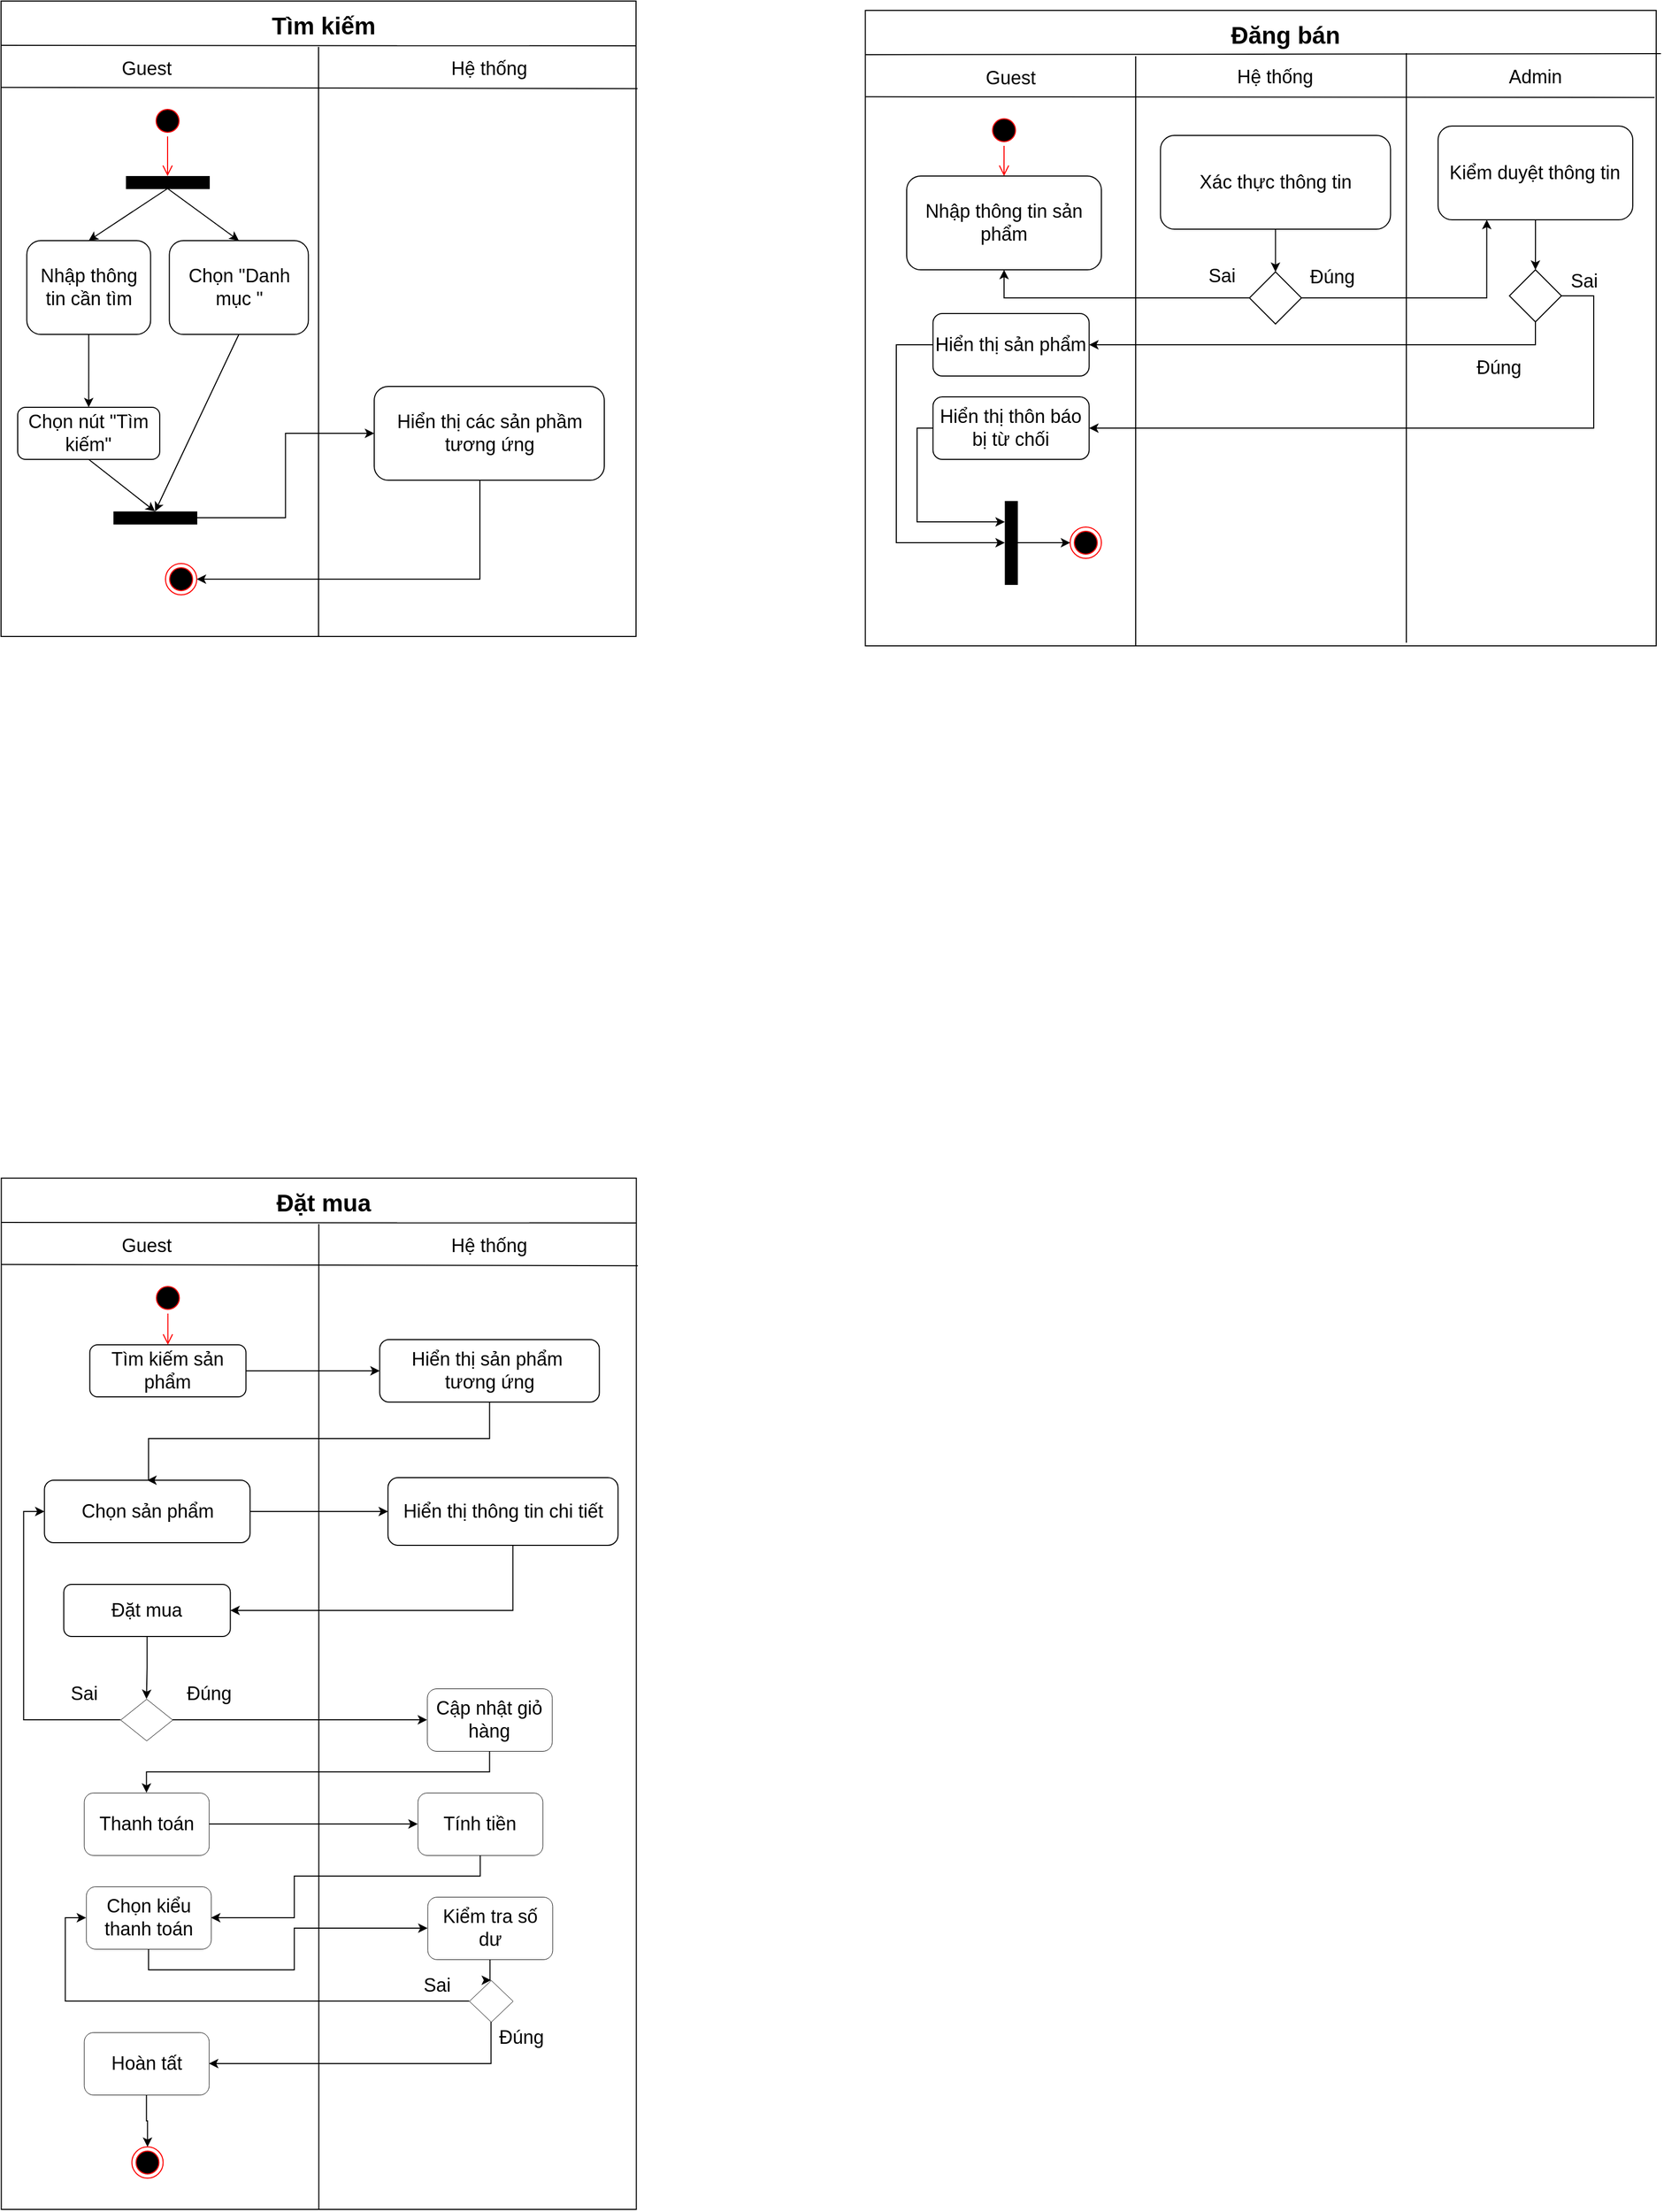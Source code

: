 <mxfile version="17.2.4" type="device"><diagram id="Q247NM7sKYMoPxHbzISl" name="Page-1"><mxGraphModel dx="3910" dy="2735" grid="1" gridSize="10" guides="1" tooltips="1" connect="1" arrows="1" fold="1" page="1" pageScale="1" pageWidth="850" pageHeight="1100" math="0" shadow="0"><root><mxCell id="0"/><mxCell id="1" parent="0"/><mxCell id="Nvc-MrT4P0WzmlbFq8-g-5" value="" style="rounded=0;whiteSpace=wrap;html=1;" parent="1" vertex="1"><mxGeometry x="100" y="30" width="610" height="610" as="geometry"/></mxCell><mxCell id="Nvc-MrT4P0WzmlbFq8-g-6" value="" style="endArrow=none;html=1;rounded=0;exitX=-0.007;exitY=0.091;exitDx=0;exitDy=0;exitPerimeter=0;" parent="1" edge="1"><mxGeometry width="50" height="50" relative="1" as="geometry"><mxPoint x="99.73" y="72.51" as="sourcePoint"/><mxPoint x="710" y="73" as="targetPoint"/></mxGeometry></mxCell><mxCell id="Nvc-MrT4P0WzmlbFq8-g-9" value="&lt;b style=&quot;font-size: 23px;&quot;&gt;&lt;font style=&quot;font-size: 23px;&quot;&gt;Tìm kiếm&lt;/font&gt;&lt;/b&gt;" style="text;html=1;strokeColor=none;fillColor=none;align=center;verticalAlign=middle;whiteSpace=wrap;rounded=0;fontSize=23;" parent="1" vertex="1"><mxGeometry x="320" y="39" width="180" height="30" as="geometry"/></mxCell><mxCell id="Nvc-MrT4P0WzmlbFq8-g-10" value="" style="endArrow=none;html=1;rounded=0;fontSize=18;" parent="1" edge="1"><mxGeometry width="50" height="50" relative="1" as="geometry"><mxPoint x="405" y="640" as="sourcePoint"/><mxPoint x="405" y="74" as="targetPoint"/></mxGeometry></mxCell><mxCell id="Nvc-MrT4P0WzmlbFq8-g-11" value="" style="endArrow=none;html=1;rounded=0;fontSize=18;exitX=0.002;exitY=0.149;exitDx=0;exitDy=0;exitPerimeter=0;entryX=1.004;entryY=0.151;entryDx=0;entryDy=0;entryPerimeter=0;" parent="1" edge="1"><mxGeometry width="50" height="50" relative="1" as="geometry"><mxPoint x="100.22" y="112.89" as="sourcePoint"/><mxPoint x="711.44" y="114.11" as="targetPoint"/></mxGeometry></mxCell><mxCell id="Nvc-MrT4P0WzmlbFq8-g-12" value="Guest" style="text;html=1;strokeColor=none;fillColor=none;align=center;verticalAlign=middle;whiteSpace=wrap;rounded=0;fontSize=18;" parent="1" vertex="1"><mxGeometry x="210" y="80" width="60" height="30" as="geometry"/></mxCell><mxCell id="Nvc-MrT4P0WzmlbFq8-g-14" value="Hệ thống" style="text;html=1;strokeColor=none;fillColor=none;align=center;verticalAlign=middle;whiteSpace=wrap;rounded=0;fontSize=18;" parent="1" vertex="1"><mxGeometry x="489" y="80" width="160" height="30" as="geometry"/></mxCell><mxCell id="Nvc-MrT4P0WzmlbFq8-g-36" style="edgeStyle=orthogonalEdgeStyle;rounded=0;orthogonalLoop=1;jettySize=auto;html=1;entryX=0.5;entryY=0;entryDx=0;entryDy=0;fontSize=16;" parent="1" source="Nvc-MrT4P0WzmlbFq8-g-17" target="Nvc-MrT4P0WzmlbFq8-g-20" edge="1"><mxGeometry relative="1" as="geometry"/></mxCell><mxCell id="Nvc-MrT4P0WzmlbFq8-g-17" value="Nhập thông tin cần tìm" style="rounded=1;whiteSpace=wrap;html=1;fontSize=18;" parent="1" vertex="1"><mxGeometry x="124.75" y="260" width="118.94" height="90" as="geometry"/></mxCell><mxCell id="Nvc-MrT4P0WzmlbFq8-g-20" value="Chọn nút &quot;Tìm kiếm&quot;" style="rounded=1;whiteSpace=wrap;html=1;fontSize=18;" parent="1" vertex="1"><mxGeometry x="116" y="420" width="136.44" height="50" as="geometry"/></mxCell><mxCell id="Nvc-MrT4P0WzmlbFq8-g-22" value="" style="ellipse;html=1;shape=startState;fillColor=#000000;strokeColor=#ff0000;fontSize=18;" parent="1" vertex="1"><mxGeometry x="245" y="130" width="30" height="30" as="geometry"/></mxCell><mxCell id="Nvc-MrT4P0WzmlbFq8-g-23" value="" style="edgeStyle=orthogonalEdgeStyle;html=1;verticalAlign=bottom;endArrow=open;endSize=8;strokeColor=#ff0000;rounded=0;fontSize=18;entryX=0.5;entryY=0;entryDx=0;entryDy=0;" parent="1" source="Nvc-MrT4P0WzmlbFq8-g-22" target="Nvc-MrT4P0WzmlbFq8-g-70" edge="1"><mxGeometry relative="1" as="geometry"><mxPoint x="255" y="230" as="targetPoint"/></mxGeometry></mxCell><mxCell id="Nvc-MrT4P0WzmlbFq8-g-39" style="edgeStyle=orthogonalEdgeStyle;rounded=0;orthogonalLoop=1;jettySize=auto;html=1;entryX=1;entryY=0.5;entryDx=0;entryDy=0;fontSize=16;" parent="1" source="Nvc-MrT4P0WzmlbFq8-g-30" target="Nvc-MrT4P0WzmlbFq8-g-38" edge="1"><mxGeometry relative="1" as="geometry"><Array as="points"><mxPoint x="560" y="585"/></Array></mxGeometry></mxCell><mxCell id="Nvc-MrT4P0WzmlbFq8-g-30" value="Hiển thị các sản phầm tương ứng" style="rounded=1;whiteSpace=wrap;html=1;fontSize=18;" parent="1" vertex="1"><mxGeometry x="458.5" y="400" width="221" height="90" as="geometry"/></mxCell><mxCell id="Nvc-MrT4P0WzmlbFq8-g-38" value="" style="ellipse;html=1;shape=endState;fillColor=#000000;strokeColor=#ff0000;fontSize=16;" parent="1" vertex="1"><mxGeometry x="258" y="570" width="30" height="30" as="geometry"/></mxCell><mxCell id="Nvc-MrT4P0WzmlbFq8-g-40" value="" style="rounded=0;whiteSpace=wrap;html=1;" parent="1" vertex="1"><mxGeometry x="100.27" y="1160" width="610" height="990" as="geometry"/></mxCell><mxCell id="Nvc-MrT4P0WzmlbFq8-g-41" value="" style="endArrow=none;html=1;rounded=0;exitX=-0.007;exitY=0.091;exitDx=0;exitDy=0;exitPerimeter=0;" parent="1" edge="1"><mxGeometry width="50" height="50" relative="1" as="geometry"><mxPoint x="100.0" y="1202.51" as="sourcePoint"/><mxPoint x="710.27" y="1203" as="targetPoint"/></mxGeometry></mxCell><mxCell id="Nvc-MrT4P0WzmlbFq8-g-42" value="&lt;b&gt;Đặt mua&lt;/b&gt;" style="text;html=1;strokeColor=none;fillColor=none;align=center;verticalAlign=middle;whiteSpace=wrap;rounded=0;fontSize=23;" parent="1" vertex="1"><mxGeometry x="320.27" y="1169" width="180" height="30" as="geometry"/></mxCell><mxCell id="Nvc-MrT4P0WzmlbFq8-g-43" value="" style="endArrow=none;html=1;rounded=0;fontSize=18;exitX=0.5;exitY=1;exitDx=0;exitDy=0;" parent="1" source="Nvc-MrT4P0WzmlbFq8-g-40" edge="1"><mxGeometry width="50" height="50" relative="1" as="geometry"><mxPoint x="405.27" y="1770" as="sourcePoint"/><mxPoint x="405.27" y="1204" as="targetPoint"/></mxGeometry></mxCell><mxCell id="Nvc-MrT4P0WzmlbFq8-g-44" value="" style="endArrow=none;html=1;rounded=0;fontSize=18;exitX=0.002;exitY=0.149;exitDx=0;exitDy=0;exitPerimeter=0;entryX=1.004;entryY=0.151;entryDx=0;entryDy=0;entryPerimeter=0;" parent="1" edge="1"><mxGeometry width="50" height="50" relative="1" as="geometry"><mxPoint x="100.49" y="1242.89" as="sourcePoint"/><mxPoint x="711.71" y="1244.11" as="targetPoint"/></mxGeometry></mxCell><mxCell id="Nvc-MrT4P0WzmlbFq8-g-45" value="Guest" style="text;html=1;strokeColor=none;fillColor=none;align=center;verticalAlign=middle;whiteSpace=wrap;rounded=0;fontSize=18;" parent="1" vertex="1"><mxGeometry x="210.27" y="1210" width="60" height="30" as="geometry"/></mxCell><mxCell id="Nvc-MrT4P0WzmlbFq8-g-46" value="Hệ thống" style="text;html=1;strokeColor=none;fillColor=none;align=center;verticalAlign=middle;whiteSpace=wrap;rounded=0;fontSize=18;" parent="1" vertex="1"><mxGeometry x="489.27" y="1210" width="160" height="30" as="geometry"/></mxCell><mxCell id="Nvc-MrT4P0WzmlbFq8-g-62" style="edgeStyle=orthogonalEdgeStyle;rounded=0;orthogonalLoop=1;jettySize=auto;html=1;entryX=0;entryY=0.5;entryDx=0;entryDy=0;fontSize=18;" parent="1" source="Nvc-MrT4P0WzmlbFq8-g-50" target="Nvc-MrT4P0WzmlbFq8-g-60" edge="1"><mxGeometry relative="1" as="geometry"/></mxCell><mxCell id="Nvc-MrT4P0WzmlbFq8-g-50" value="Chọn sản phẩm" style="rounded=1;whiteSpace=wrap;html=1;fontSize=18;" parent="1" vertex="1"><mxGeometry x="141.71" y="1450" width="197.5" height="60" as="geometry"/></mxCell><mxCell id="Nvc-MrT4P0WzmlbFq8-g-51" style="edgeStyle=orthogonalEdgeStyle;rounded=0;orthogonalLoop=1;jettySize=auto;html=1;fontSize=18;" parent="1" source="Nvc-MrT4P0WzmlbFq8-g-52" target="Nvc-MrT4P0WzmlbFq8-g-54" edge="1"><mxGeometry relative="1" as="geometry"/></mxCell><mxCell id="Nvc-MrT4P0WzmlbFq8-g-52" value="Tìm kiếm sản phẩm" style="rounded=1;whiteSpace=wrap;html=1;fontSize=18;" parent="1" vertex="1"><mxGeometry x="185.27" y="1320" width="150" height="50" as="geometry"/></mxCell><mxCell id="Nvc-MrT4P0WzmlbFq8-g-53" style="edgeStyle=orthogonalEdgeStyle;rounded=0;orthogonalLoop=1;jettySize=auto;html=1;entryX=0.5;entryY=0;entryDx=0;entryDy=0;fontSize=18;" parent="1" source="Nvc-MrT4P0WzmlbFq8-g-54" target="Nvc-MrT4P0WzmlbFq8-g-50" edge="1"><mxGeometry relative="1" as="geometry"><Array as="points"><mxPoint x="569.71" y="1410"/><mxPoint x="241.71" y="1410"/><mxPoint x="241.71" y="1450"/></Array></mxGeometry></mxCell><mxCell id="Nvc-MrT4P0WzmlbFq8-g-54" value="Hiển thị sản phẩm&amp;nbsp;&lt;br style=&quot;font-size: 18px;&quot;&gt;tương ứng" style="rounded=1;whiteSpace=wrap;html=1;fontSize=18;" parent="1" vertex="1"><mxGeometry x="463.77" y="1315" width="211" height="60" as="geometry"/></mxCell><mxCell id="Nvc-MrT4P0WzmlbFq8-g-82" style="edgeStyle=orthogonalEdgeStyle;rounded=0;orthogonalLoop=1;jettySize=auto;html=1;entryX=0.5;entryY=0;entryDx=0;entryDy=0;fontSize=18;" parent="1" source="Nvc-MrT4P0WzmlbFq8-g-56" target="Nvc-MrT4P0WzmlbFq8-g-81" edge="1"><mxGeometry relative="1" as="geometry"/></mxCell><mxCell id="Nvc-MrT4P0WzmlbFq8-g-56" value="Đặt mua" style="rounded=1;whiteSpace=wrap;html=1;fontSize=18;" parent="1" vertex="1"><mxGeometry x="160.27" y="1550" width="160" height="50" as="geometry"/></mxCell><mxCell id="Nvc-MrT4P0WzmlbFq8-g-57" value="" style="ellipse;html=1;shape=startState;fillColor=#000000;strokeColor=#ff0000;fontSize=18;" parent="1" vertex="1"><mxGeometry x="245.27" y="1260" width="30" height="30" as="geometry"/></mxCell><mxCell id="Nvc-MrT4P0WzmlbFq8-g-58" value="" style="edgeStyle=orthogonalEdgeStyle;html=1;verticalAlign=bottom;endArrow=open;endSize=8;strokeColor=#ff0000;rounded=0;fontSize=18;entryX=0.5;entryY=0;entryDx=0;entryDy=0;" parent="1" source="Nvc-MrT4P0WzmlbFq8-g-57" target="Nvc-MrT4P0WzmlbFq8-g-52" edge="1"><mxGeometry relative="1" as="geometry"><mxPoint x="255.27" y="1360" as="targetPoint"/></mxGeometry></mxCell><mxCell id="Nvc-MrT4P0WzmlbFq8-g-79" style="edgeStyle=orthogonalEdgeStyle;rounded=0;orthogonalLoop=1;jettySize=auto;html=1;entryX=1;entryY=0.5;entryDx=0;entryDy=0;fontSize=18;" parent="1" source="Nvc-MrT4P0WzmlbFq8-g-60" target="Nvc-MrT4P0WzmlbFq8-g-56" edge="1"><mxGeometry relative="1" as="geometry"><Array as="points"><mxPoint x="591.71" y="1575"/></Array></mxGeometry></mxCell><mxCell id="Nvc-MrT4P0WzmlbFq8-g-60" value="Hiển thị thông tin chi tiết" style="rounded=1;whiteSpace=wrap;html=1;fontSize=18;" parent="1" vertex="1"><mxGeometry x="471.71" y="1447.5" width="221" height="65" as="geometry"/></mxCell><mxCell id="Nvc-MrT4P0WzmlbFq8-g-70" value="" style="rounded=0;whiteSpace=wrap;html=1;fontSize=28;fillColor=#000000;strokeWidth=0.5;" parent="1" vertex="1"><mxGeometry x="220" y="198" width="80" height="12" as="geometry"/></mxCell><mxCell id="Nvc-MrT4P0WzmlbFq8-g-18" value="Chọn &quot;Danh mục &quot;" style="rounded=1;whiteSpace=wrap;html=1;fontSize=18;" parent="1" vertex="1"><mxGeometry x="261.69" y="260" width="133.56" height="90" as="geometry"/></mxCell><mxCell id="Nvc-MrT4P0WzmlbFq8-g-72" value="" style="endArrow=classic;html=1;rounded=0;fontSize=28;exitX=0.5;exitY=1;exitDx=0;exitDy=0;entryX=0.5;entryY=0;entryDx=0;entryDy=0;" parent="1" source="Nvc-MrT4P0WzmlbFq8-g-70" target="Nvc-MrT4P0WzmlbFq8-g-17" edge="1"><mxGeometry width="50" height="50" relative="1" as="geometry"><mxPoint x="370" y="270" as="sourcePoint"/><mxPoint x="420" y="220" as="targetPoint"/></mxGeometry></mxCell><mxCell id="Nvc-MrT4P0WzmlbFq8-g-73" value="" style="endArrow=classic;html=1;rounded=0;fontSize=28;exitX=0.5;exitY=1;exitDx=0;exitDy=0;entryX=0.5;entryY=0;entryDx=0;entryDy=0;" parent="1" source="Nvc-MrT4P0WzmlbFq8-g-70" target="Nvc-MrT4P0WzmlbFq8-g-18" edge="1"><mxGeometry width="50" height="50" relative="1" as="geometry"><mxPoint x="370" y="270" as="sourcePoint"/><mxPoint x="420" y="220" as="targetPoint"/></mxGeometry></mxCell><mxCell id="Nvc-MrT4P0WzmlbFq8-g-74" value="" style="endArrow=classic;html=1;rounded=0;fontSize=28;exitX=0.5;exitY=1;exitDx=0;exitDy=0;entryX=0.5;entryY=0;entryDx=0;entryDy=0;" parent="1" source="Nvc-MrT4P0WzmlbFq8-g-20" target="Nvc-MrT4P0WzmlbFq8-g-75" edge="1"><mxGeometry width="50" height="50" relative="1" as="geometry"><mxPoint x="370" y="270" as="sourcePoint"/><mxPoint x="420" y="220" as="targetPoint"/></mxGeometry></mxCell><mxCell id="Nvc-MrT4P0WzmlbFq8-g-78" style="edgeStyle=orthogonalEdgeStyle;rounded=0;orthogonalLoop=1;jettySize=auto;html=1;entryX=0;entryY=0.5;entryDx=0;entryDy=0;fontSize=28;" parent="1" source="Nvc-MrT4P0WzmlbFq8-g-75" target="Nvc-MrT4P0WzmlbFq8-g-30" edge="1"><mxGeometry relative="1" as="geometry"/></mxCell><mxCell id="Nvc-MrT4P0WzmlbFq8-g-75" value="" style="rounded=0;whiteSpace=wrap;html=1;fontSize=28;fillColor=#000000;strokeWidth=0.5;" parent="1" vertex="1"><mxGeometry x="208" y="520" width="80" height="12" as="geometry"/></mxCell><mxCell id="Nvc-MrT4P0WzmlbFq8-g-77" value="" style="endArrow=classic;html=1;rounded=0;fontSize=28;exitX=0.5;exitY=1;exitDx=0;exitDy=0;entryX=0.5;entryY=0;entryDx=0;entryDy=0;" parent="1" source="Nvc-MrT4P0WzmlbFq8-g-18" target="Nvc-MrT4P0WzmlbFq8-g-75" edge="1"><mxGeometry width="50" height="50" relative="1" as="geometry"><mxPoint x="370" y="270" as="sourcePoint"/><mxPoint x="420" y="220" as="targetPoint"/></mxGeometry></mxCell><mxCell id="Nvc-MrT4P0WzmlbFq8-g-85" style="edgeStyle=orthogonalEdgeStyle;rounded=0;orthogonalLoop=1;jettySize=auto;html=1;entryX=0;entryY=0.5;entryDx=0;entryDy=0;fontSize=18;" parent="1" source="Nvc-MrT4P0WzmlbFq8-g-81" target="Nvc-MrT4P0WzmlbFq8-g-84" edge="1"><mxGeometry relative="1" as="geometry"/></mxCell><mxCell id="Nvc-MrT4P0WzmlbFq8-g-87" style="edgeStyle=orthogonalEdgeStyle;rounded=0;orthogonalLoop=1;jettySize=auto;html=1;entryX=0;entryY=0.5;entryDx=0;entryDy=0;fontSize=18;" parent="1" source="Nvc-MrT4P0WzmlbFq8-g-81" target="Nvc-MrT4P0WzmlbFq8-g-50" edge="1"><mxGeometry relative="1" as="geometry"><Array as="points"><mxPoint x="121.71" y="1680"/><mxPoint x="121.71" y="1480"/></Array></mxGeometry></mxCell><mxCell id="Nvc-MrT4P0WzmlbFq8-g-81" value="" style="rhombus;whiteSpace=wrap;html=1;fontSize=18;strokeWidth=0.5;fillColor=#FFFFFF;" parent="1" vertex="1"><mxGeometry x="214.71" y="1660" width="50" height="40" as="geometry"/></mxCell><mxCell id="Nvc-MrT4P0WzmlbFq8-g-95" style="edgeStyle=orthogonalEdgeStyle;rounded=0;orthogonalLoop=1;jettySize=auto;html=1;entryX=0.5;entryY=0;entryDx=0;entryDy=0;fontSize=18;" parent="1" source="Nvc-MrT4P0WzmlbFq8-g-84" target="Nvc-MrT4P0WzmlbFq8-g-89" edge="1"><mxGeometry relative="1" as="geometry"><Array as="points"><mxPoint x="569.71" y="1730"/><mxPoint x="239.71" y="1730"/></Array></mxGeometry></mxCell><mxCell id="Nvc-MrT4P0WzmlbFq8-g-84" value="Cập nhật giỏ hàng" style="rounded=1;whiteSpace=wrap;html=1;fontSize=18;strokeWidth=0.5;fillColor=#FFFFFF;" parent="1" vertex="1"><mxGeometry x="509.27" y="1650" width="120" height="60" as="geometry"/></mxCell><mxCell id="Nvc-MrT4P0WzmlbFq8-g-86" value="Đúng" style="text;html=1;strokeColor=none;fillColor=none;align=center;verticalAlign=middle;whiteSpace=wrap;rounded=0;fontSize=18;" parent="1" vertex="1"><mxGeometry x="270.27" y="1640" width="60" height="30" as="geometry"/></mxCell><mxCell id="Nvc-MrT4P0WzmlbFq8-g-88" value="Sai" style="text;html=1;strokeColor=none;fillColor=none;align=center;verticalAlign=middle;whiteSpace=wrap;rounded=0;fontSize=18;" parent="1" vertex="1"><mxGeometry x="149.71" y="1640" width="60" height="30" as="geometry"/></mxCell><mxCell id="Nvc-MrT4P0WzmlbFq8-g-96" style="edgeStyle=orthogonalEdgeStyle;rounded=0;orthogonalLoop=1;jettySize=auto;html=1;entryX=0;entryY=0.5;entryDx=0;entryDy=0;fontSize=18;" parent="1" source="Nvc-MrT4P0WzmlbFq8-g-89" target="Nvc-MrT4P0WzmlbFq8-g-90" edge="1"><mxGeometry relative="1" as="geometry"/></mxCell><mxCell id="Nvc-MrT4P0WzmlbFq8-g-89" value="Thanh toán" style="rounded=1;whiteSpace=wrap;html=1;fontSize=18;strokeWidth=0.5;fillColor=#FFFFFF;" parent="1" vertex="1"><mxGeometry x="179.71" y="1750" width="120" height="60" as="geometry"/></mxCell><mxCell id="Nvc-MrT4P0WzmlbFq8-g-97" style="edgeStyle=orthogonalEdgeStyle;rounded=0;orthogonalLoop=1;jettySize=auto;html=1;entryX=1;entryY=0.5;entryDx=0;entryDy=0;fontSize=18;" parent="1" source="Nvc-MrT4P0WzmlbFq8-g-90" target="Nvc-MrT4P0WzmlbFq8-g-91" edge="1"><mxGeometry relative="1" as="geometry"><Array as="points"><mxPoint x="560.71" y="1830"/><mxPoint x="381.71" y="1830"/><mxPoint x="381.71" y="1870"/></Array></mxGeometry></mxCell><mxCell id="Nvc-MrT4P0WzmlbFq8-g-90" value="Tính tiền" style="rounded=1;whiteSpace=wrap;html=1;fontSize=18;strokeWidth=0.5;fillColor=#FFFFFF;" parent="1" vertex="1"><mxGeometry x="500.27" y="1750" width="120" height="60" as="geometry"/></mxCell><mxCell id="Nvc-MrT4P0WzmlbFq8-g-98" style="edgeStyle=orthogonalEdgeStyle;rounded=0;orthogonalLoop=1;jettySize=auto;html=1;entryX=0;entryY=0.5;entryDx=0;entryDy=0;fontSize=18;" parent="1" source="Nvc-MrT4P0WzmlbFq8-g-91" target="Nvc-MrT4P0WzmlbFq8-g-92" edge="1"><mxGeometry relative="1" as="geometry"><Array as="points"><mxPoint x="241.71" y="1920"/><mxPoint x="381.71" y="1920"/><mxPoint x="381.71" y="1880"/></Array></mxGeometry></mxCell><mxCell id="Nvc-MrT4P0WzmlbFq8-g-91" value="Chọn kiểu thanh toán" style="rounded=1;whiteSpace=wrap;html=1;fontSize=18;strokeWidth=0.5;fillColor=#FFFFFF;" parent="1" vertex="1"><mxGeometry x="181.71" y="1840" width="120" height="60" as="geometry"/></mxCell><mxCell id="Nvc-MrT4P0WzmlbFq8-g-101" style="edgeStyle=orthogonalEdgeStyle;rounded=0;orthogonalLoop=1;jettySize=auto;html=1;entryX=0.5;entryY=0;entryDx=0;entryDy=0;fontSize=18;" parent="1" source="Nvc-MrT4P0WzmlbFq8-g-92" target="Nvc-MrT4P0WzmlbFq8-g-93" edge="1"><mxGeometry relative="1" as="geometry"/></mxCell><mxCell id="Nvc-MrT4P0WzmlbFq8-g-92" value="Kiểm tra số dư" style="rounded=1;whiteSpace=wrap;html=1;fontSize=18;strokeWidth=0.5;fillColor=#FFFFFF;" parent="1" vertex="1"><mxGeometry x="509.71" y="1850" width="120" height="60" as="geometry"/></mxCell><mxCell id="Nvc-MrT4P0WzmlbFq8-g-99" style="edgeStyle=orthogonalEdgeStyle;rounded=0;orthogonalLoop=1;jettySize=auto;html=1;entryX=0;entryY=0.5;entryDx=0;entryDy=0;fontSize=18;" parent="1" source="Nvc-MrT4P0WzmlbFq8-g-93" target="Nvc-MrT4P0WzmlbFq8-g-91" edge="1"><mxGeometry relative="1" as="geometry"/></mxCell><mxCell id="Nvc-MrT4P0WzmlbFq8-g-102" style="edgeStyle=orthogonalEdgeStyle;rounded=0;orthogonalLoop=1;jettySize=auto;html=1;entryX=1;entryY=0.5;entryDx=0;entryDy=0;fontSize=18;" parent="1" source="Nvc-MrT4P0WzmlbFq8-g-93" target="Nvc-MrT4P0WzmlbFq8-g-94" edge="1"><mxGeometry relative="1" as="geometry"><Array as="points"><mxPoint x="570.71" y="2010"/></Array></mxGeometry></mxCell><mxCell id="Nvc-MrT4P0WzmlbFq8-g-93" value="" style="rhombus;whiteSpace=wrap;html=1;fontSize=18;strokeWidth=0.5;fillColor=#FFFFFF;" parent="1" vertex="1"><mxGeometry x="549.71" y="1930" width="42" height="40" as="geometry"/></mxCell><mxCell id="Nvc-MrT4P0WzmlbFq8-g-104" style="edgeStyle=orthogonalEdgeStyle;rounded=0;orthogonalLoop=1;jettySize=auto;html=1;entryX=0.5;entryY=0;entryDx=0;entryDy=0;fontSize=18;" parent="1" source="Nvc-MrT4P0WzmlbFq8-g-94" target="Nvc-MrT4P0WzmlbFq8-g-103" edge="1"><mxGeometry relative="1" as="geometry"/></mxCell><mxCell id="Nvc-MrT4P0WzmlbFq8-g-94" value="Hoàn tất" style="rounded=1;whiteSpace=wrap;html=1;fontSize=18;strokeWidth=0.5;fillColor=#FFFFFF;" parent="1" vertex="1"><mxGeometry x="179.71" y="1980" width="120" height="60" as="geometry"/></mxCell><mxCell id="Nvc-MrT4P0WzmlbFq8-g-103" value="" style="ellipse;html=1;shape=endState;fillColor=#000000;strokeColor=#ff0000;fontSize=18;" parent="1" vertex="1"><mxGeometry x="225.71" y="2090" width="30" height="30" as="geometry"/></mxCell><mxCell id="Nvc-MrT4P0WzmlbFq8-g-105" value="Sai" style="text;html=1;strokeColor=none;fillColor=none;align=center;verticalAlign=middle;whiteSpace=wrap;rounded=0;fontSize=18;" parent="1" vertex="1"><mxGeometry x="489.27" y="1920" width="60" height="30" as="geometry"/></mxCell><mxCell id="Nvc-MrT4P0WzmlbFq8-g-107" value="Đúng" style="text;html=1;strokeColor=none;fillColor=none;align=center;verticalAlign=middle;whiteSpace=wrap;rounded=0;fontSize=18;" parent="1" vertex="1"><mxGeometry x="569.71" y="1970" width="60" height="30" as="geometry"/></mxCell><mxCell id="r4LnSszzzc0SQzZUuGru-1" value="" style="rounded=0;whiteSpace=wrap;html=1;" vertex="1" parent="1"><mxGeometry x="930.27" y="39" width="759.73" height="610" as="geometry"/></mxCell><mxCell id="r4LnSszzzc0SQzZUuGru-2" value="" style="endArrow=none;html=1;rounded=0;exitX=-0.007;exitY=0.091;exitDx=0;exitDy=0;exitPerimeter=0;entryX=1.006;entryY=0.068;entryDx=0;entryDy=0;entryPerimeter=0;" edge="1" parent="1" target="r4LnSszzzc0SQzZUuGru-1"><mxGeometry width="50" height="50" relative="1" as="geometry"><mxPoint x="930" y="81.51" as="sourcePoint"/><mxPoint x="1540.27" y="82" as="targetPoint"/></mxGeometry></mxCell><mxCell id="r4LnSszzzc0SQzZUuGru-3" value="&lt;b&gt;Đăng bán&lt;/b&gt;" style="text;html=1;strokeColor=none;fillColor=none;align=center;verticalAlign=middle;whiteSpace=wrap;rounded=0;fontSize=23;" vertex="1" parent="1"><mxGeometry x="1244.27" y="48" width="180" height="30" as="geometry"/></mxCell><mxCell id="r4LnSszzzc0SQzZUuGru-4" value="" style="endArrow=none;html=1;rounded=0;fontSize=18;" edge="1" parent="1"><mxGeometry width="50" height="50" relative="1" as="geometry"><mxPoint x="1190" y="649" as="sourcePoint"/><mxPoint x="1190" y="83" as="targetPoint"/></mxGeometry></mxCell><mxCell id="r4LnSszzzc0SQzZUuGru-5" value="" style="endArrow=none;html=1;rounded=0;fontSize=18;exitX=0.002;exitY=0.149;exitDx=0;exitDy=0;exitPerimeter=0;entryX=0.998;entryY=0.137;entryDx=0;entryDy=0;entryPerimeter=0;" edge="1" parent="1" target="r4LnSszzzc0SQzZUuGru-1"><mxGeometry width="50" height="50" relative="1" as="geometry"><mxPoint x="930.49" y="121.89" as="sourcePoint"/><mxPoint x="1541.71" y="123.11" as="targetPoint"/></mxGeometry></mxCell><mxCell id="r4LnSszzzc0SQzZUuGru-6" value="Guest" style="text;html=1;strokeColor=none;fillColor=none;align=center;verticalAlign=middle;whiteSpace=wrap;rounded=0;fontSize=18;" vertex="1" parent="1"><mxGeometry x="1040.27" y="89" width="60" height="30" as="geometry"/></mxCell><mxCell id="r4LnSszzzc0SQzZUuGru-7" value="Hệ thống" style="text;html=1;strokeColor=none;fillColor=none;align=center;verticalAlign=middle;whiteSpace=wrap;rounded=0;fontSize=18;" vertex="1" parent="1"><mxGeometry x="1244.27" y="88" width="160" height="30" as="geometry"/></mxCell><mxCell id="r4LnSszzzc0SQzZUuGru-11" value="" style="ellipse;html=1;shape=startState;fillColor=#000000;strokeColor=#ff0000;fontSize=18;" vertex="1" parent="1"><mxGeometry x="1048.52" y="139" width="30" height="30" as="geometry"/></mxCell><mxCell id="r4LnSszzzc0SQzZUuGru-12" value="" style="edgeStyle=orthogonalEdgeStyle;html=1;verticalAlign=bottom;endArrow=open;endSize=8;strokeColor=#ff0000;rounded=0;fontSize=18;entryX=0.5;entryY=0;entryDx=0;entryDy=0;" edge="1" parent="1" source="r4LnSszzzc0SQzZUuGru-11" target="r4LnSszzzc0SQzZUuGru-17"><mxGeometry relative="1" as="geometry"><mxPoint x="1090.27" y="207.0" as="targetPoint"/></mxGeometry></mxCell><mxCell id="r4LnSszzzc0SQzZUuGru-30" style="edgeStyle=orthogonalEdgeStyle;rounded=0;orthogonalLoop=1;jettySize=auto;html=1;" edge="1" parent="1" source="r4LnSszzzc0SQzZUuGru-14" target="r4LnSszzzc0SQzZUuGru-29"><mxGeometry relative="1" as="geometry"/></mxCell><mxCell id="r4LnSszzzc0SQzZUuGru-14" value="Xác thực thông tin" style="rounded=1;whiteSpace=wrap;html=1;fontSize=18;" vertex="1" parent="1"><mxGeometry x="1213.77" y="159" width="221" height="90" as="geometry"/></mxCell><mxCell id="r4LnSszzzc0SQzZUuGru-15" value="" style="ellipse;html=1;shape=endState;fillColor=#000000;strokeColor=#ff0000;fontSize=16;" vertex="1" parent="1"><mxGeometry x="1127.04" y="535" width="30" height="30" as="geometry"/></mxCell><mxCell id="r4LnSszzzc0SQzZUuGru-17" value="Nhập thông tin sản phẩm" style="rounded=1;whiteSpace=wrap;html=1;fontSize=18;" vertex="1" parent="1"><mxGeometry x="969.99" y="198" width="187.05" height="90" as="geometry"/></mxCell><mxCell id="r4LnSszzzc0SQzZUuGru-24" value="" style="endArrow=none;html=1;rounded=0;fontSize=18;" edge="1" parent="1"><mxGeometry width="50" height="50" relative="1" as="geometry"><mxPoint x="1450" y="646" as="sourcePoint"/><mxPoint x="1450" y="80" as="targetPoint"/></mxGeometry></mxCell><mxCell id="r4LnSszzzc0SQzZUuGru-27" value="Admin" style="text;html=1;strokeColor=none;fillColor=none;align=center;verticalAlign=middle;whiteSpace=wrap;rounded=0;fontSize=18;" vertex="1" parent="1"><mxGeometry x="1494" y="88" width="160" height="30" as="geometry"/></mxCell><mxCell id="r4LnSszzzc0SQzZUuGru-34" style="edgeStyle=orthogonalEdgeStyle;rounded=0;orthogonalLoop=1;jettySize=auto;html=1;entryX=0.5;entryY=0;entryDx=0;entryDy=0;" edge="1" parent="1" source="r4LnSszzzc0SQzZUuGru-28" target="r4LnSszzzc0SQzZUuGru-33"><mxGeometry relative="1" as="geometry"/></mxCell><mxCell id="r4LnSszzzc0SQzZUuGru-28" value="Kiểm duyệt thông tin" style="rounded=1;whiteSpace=wrap;html=1;fontSize=18;" vertex="1" parent="1"><mxGeometry x="1480.47" y="150" width="187.05" height="90" as="geometry"/></mxCell><mxCell id="r4LnSszzzc0SQzZUuGru-31" style="edgeStyle=orthogonalEdgeStyle;rounded=0;orthogonalLoop=1;jettySize=auto;html=1;" edge="1" parent="1" source="r4LnSszzzc0SQzZUuGru-29" target="r4LnSszzzc0SQzZUuGru-17"><mxGeometry relative="1" as="geometry"/></mxCell><mxCell id="r4LnSszzzc0SQzZUuGru-32" style="edgeStyle=orthogonalEdgeStyle;rounded=0;orthogonalLoop=1;jettySize=auto;html=1;entryX=0.25;entryY=1;entryDx=0;entryDy=0;" edge="1" parent="1" source="r4LnSszzzc0SQzZUuGru-29" target="r4LnSszzzc0SQzZUuGru-28"><mxGeometry relative="1" as="geometry"/></mxCell><mxCell id="r4LnSszzzc0SQzZUuGru-29" value="" style="rhombus;whiteSpace=wrap;html=1;" vertex="1" parent="1"><mxGeometry x="1299.27" y="290" width="50" height="50" as="geometry"/></mxCell><mxCell id="r4LnSszzzc0SQzZUuGru-37" style="edgeStyle=orthogonalEdgeStyle;rounded=0;orthogonalLoop=1;jettySize=auto;html=1;entryX=1;entryY=0.5;entryDx=0;entryDy=0;exitX=1;exitY=0.5;exitDx=0;exitDy=0;" edge="1" parent="1" source="r4LnSszzzc0SQzZUuGru-33" target="r4LnSszzzc0SQzZUuGru-36"><mxGeometry relative="1" as="geometry"><Array as="points"><mxPoint x="1630" y="313"/><mxPoint x="1630" y="440"/></Array></mxGeometry></mxCell><mxCell id="r4LnSszzzc0SQzZUuGru-38" style="edgeStyle=orthogonalEdgeStyle;rounded=0;orthogonalLoop=1;jettySize=auto;html=1;entryX=1;entryY=0.5;entryDx=0;entryDy=0;" edge="1" parent="1" source="r4LnSszzzc0SQzZUuGru-33" target="r4LnSszzzc0SQzZUuGru-35"><mxGeometry relative="1" as="geometry"><Array as="points"><mxPoint x="1574" y="360"/></Array></mxGeometry></mxCell><mxCell id="r4LnSszzzc0SQzZUuGru-33" value="" style="rhombus;whiteSpace=wrap;html=1;" vertex="1" parent="1"><mxGeometry x="1549.0" y="288" width="50" height="50" as="geometry"/></mxCell><mxCell id="r4LnSszzzc0SQzZUuGru-40" style="edgeStyle=orthogonalEdgeStyle;rounded=0;orthogonalLoop=1;jettySize=auto;html=1;entryX=0.5;entryY=0;entryDx=0;entryDy=0;" edge="1" parent="1" source="r4LnSszzzc0SQzZUuGru-35" target="r4LnSszzzc0SQzZUuGru-39"><mxGeometry relative="1" as="geometry"><Array as="points"><mxPoint x="960" y="360"/><mxPoint x="960" y="550"/></Array></mxGeometry></mxCell><mxCell id="r4LnSszzzc0SQzZUuGru-35" value="Hiển thị sản phẩm" style="rounded=1;whiteSpace=wrap;html=1;fontSize=18;" vertex="1" parent="1"><mxGeometry x="995.27" y="330" width="150" height="60" as="geometry"/></mxCell><mxCell id="r4LnSszzzc0SQzZUuGru-41" style="edgeStyle=orthogonalEdgeStyle;rounded=0;orthogonalLoop=1;jettySize=auto;html=1;entryX=0.75;entryY=0;entryDx=0;entryDy=0;" edge="1" parent="1" source="r4LnSszzzc0SQzZUuGru-36" target="r4LnSszzzc0SQzZUuGru-39"><mxGeometry relative="1" as="geometry"><Array as="points"><mxPoint x="980" y="440"/><mxPoint x="980" y="530"/></Array></mxGeometry></mxCell><mxCell id="r4LnSszzzc0SQzZUuGru-36" value="Hiển thị thôn báo bị từ chối" style="rounded=1;whiteSpace=wrap;html=1;fontSize=18;" vertex="1" parent="1"><mxGeometry x="995.27" y="410" width="150" height="60" as="geometry"/></mxCell><mxCell id="r4LnSszzzc0SQzZUuGru-42" style="edgeStyle=orthogonalEdgeStyle;rounded=0;orthogonalLoop=1;jettySize=auto;html=1;entryX=0;entryY=0.5;entryDx=0;entryDy=0;" edge="1" parent="1" source="r4LnSszzzc0SQzZUuGru-39" target="r4LnSszzzc0SQzZUuGru-15"><mxGeometry relative="1" as="geometry"/></mxCell><mxCell id="r4LnSszzzc0SQzZUuGru-39" value="" style="rounded=0;whiteSpace=wrap;html=1;fontSize=28;fillColor=#000000;strokeWidth=0.5;rotation=-90;" vertex="1" parent="1"><mxGeometry x="1030.27" y="544" width="80" height="12" as="geometry"/></mxCell><mxCell id="r4LnSszzzc0SQzZUuGru-44" value="Đúng" style="text;html=1;strokeColor=none;fillColor=none;align=center;verticalAlign=middle;whiteSpace=wrap;rounded=0;fontSize=18;" vertex="1" parent="1"><mxGeometry x="1349.27" y="280" width="60" height="30" as="geometry"/></mxCell><mxCell id="r4LnSszzzc0SQzZUuGru-46" value="Đúng" style="text;html=1;strokeColor=none;fillColor=none;align=center;verticalAlign=middle;whiteSpace=wrap;rounded=0;fontSize=18;" vertex="1" parent="1"><mxGeometry x="1509" y="367" width="60" height="30" as="geometry"/></mxCell><mxCell id="r4LnSszzzc0SQzZUuGru-49" value="Sai" style="text;html=1;strokeColor=none;fillColor=none;align=center;verticalAlign=middle;whiteSpace=wrap;rounded=0;fontSize=18;" vertex="1" parent="1"><mxGeometry x="1591" y="284" width="60" height="30" as="geometry"/></mxCell><mxCell id="r4LnSszzzc0SQzZUuGru-50" value="Sai" style="text;html=1;strokeColor=none;fillColor=none;align=center;verticalAlign=middle;whiteSpace=wrap;rounded=0;fontSize=18;" vertex="1" parent="1"><mxGeometry x="1243.27" y="279" width="60" height="30" as="geometry"/></mxCell></root></mxGraphModel></diagram></mxfile>